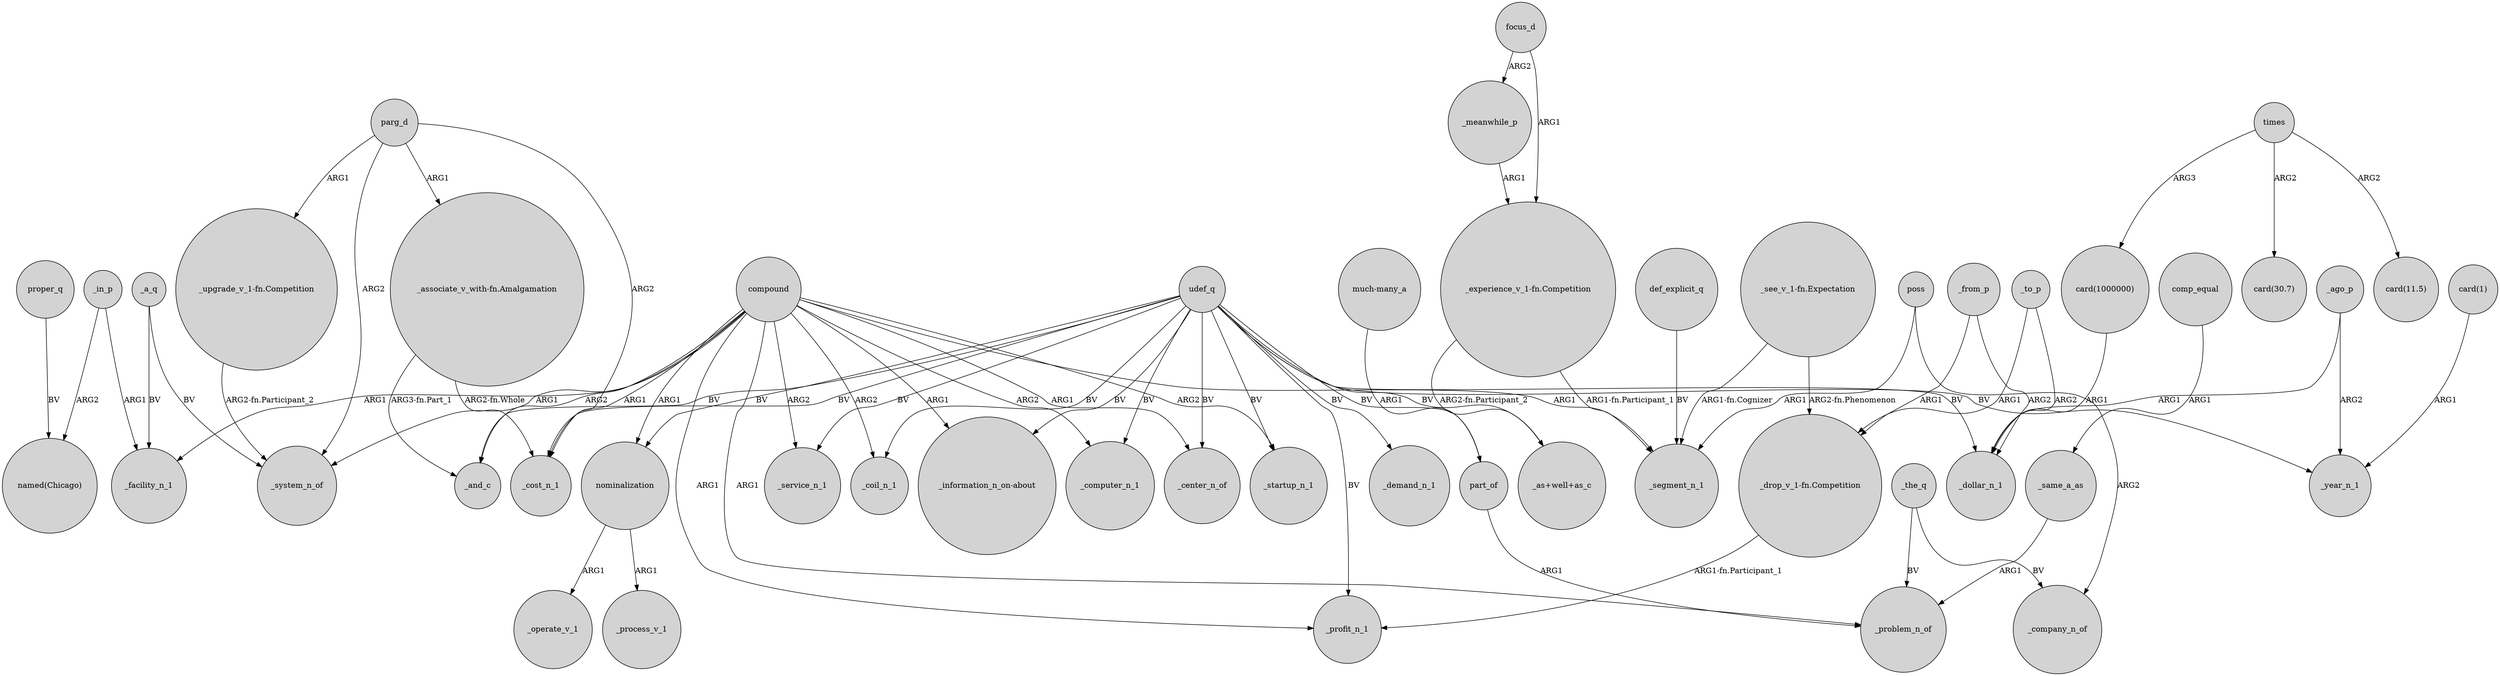 digraph {
	node [shape=circle style=filled]
	proper_q -> "named(Chicago)" [label=BV]
	parg_d -> "_upgrade_v_1-fn.Competition" [label=ARG1]
	compound -> _system_n_of [label=ARG1]
	_in_p -> "named(Chicago)" [label=ARG2]
	udef_q -> _service_n_1 [label=BV]
	_a_q -> _facility_n_1 [label=BV]
	_to_p -> "_drop_v_1-fn.Competition" [label=ARG1]
	_ago_p -> _dollar_n_1 [label=ARG1]
	compound -> _service_n_1 [label=ARG2]
	times -> "card(30.7)" [label=ARG2]
	udef_q -> part_of [label=BV]
	compound -> _coil_n_1 [label=ARG2]
	udef_q -> "_information_n_on-about" [label=BV]
	compound -> _center_n_of [label=ARG1]
	part_of -> _problem_n_of [label=ARG1]
	"card(1)" -> _year_n_1 [label=ARG1]
	compound -> _segment_n_1 [label=ARG1]
	_in_p -> _facility_n_1 [label=ARG1]
	udef_q -> nominalization [label=BV]
	nominalization -> _operate_v_1 [label=ARG1]
	compound -> _computer_n_1 [label=ARG2]
	times -> "card(1000000)" [label=ARG3]
	compound -> _problem_n_of [label=ARG1]
	udef_q -> _profit_n_1 [label=BV]
	parg_d -> _system_n_of [label=ARG2]
	_to_p -> _dollar_n_1 [label=ARG2]
	parg_d -> _cost_n_1 [label=ARG2]
	compound -> _facility_n_1 [label=ARG1]
	"_see_v_1-fn.Expectation" -> _segment_n_1 [label="ARG1-fn.Cognizer"]
	udef_q -> _and_c [label=BV]
	"_drop_v_1-fn.Competition" -> _profit_n_1 [label="ARG1-fn.Participant_1"]
	compound -> _and_c [label=ARG2]
	udef_q -> _coil_n_1 [label=BV]
	_the_q -> _problem_n_of [label=BV]
	compound -> nominalization [label=ARG1]
	_meanwhile_p -> "_experience_v_1-fn.Competition" [label=ARG1]
	poss -> _company_n_of [label=ARG2]
	focus_d -> "_experience_v_1-fn.Competition" [label=ARG1]
	times -> "card(11.5)" [label=ARG2]
	_a_q -> _system_n_of [label=BV]
	"_upgrade_v_1-fn.Competition" -> _system_n_of [label="ARG2-fn.Participant_2"]
	"much-many_a" -> part_of [label=ARG1]
	focus_d -> _meanwhile_p [label=ARG2]
	udef_q -> _computer_n_1 [label=BV]
	udef_q -> _demand_n_1 [label=BV]
	compound -> _profit_n_1 [label=ARG1]
	udef_q -> _dollar_n_1 [label=BV]
	udef_q -> _startup_n_1 [label=BV]
	def_explicit_q -> _segment_n_1 [label=BV]
	"card(1000000)" -> _dollar_n_1 [label=ARG1]
	parg_d -> "_associate_v_with-fn.Amalgamation" [label=ARG1]
	udef_q -> "_as+well+as_c" [label=BV]
	"_associate_v_with-fn.Amalgamation" -> _and_c [label="ARG3-fn.Part_1"]
	_ago_p -> _year_n_1 [label=ARG2]
	compound -> "_information_n_on-about" [label=ARG1]
	_from_p -> "_drop_v_1-fn.Competition" [label=ARG1]
	nominalization -> _process_v_1 [label=ARG1]
	udef_q -> _year_n_1 [label=BV]
	udef_q -> _center_n_of [label=BV]
	"_associate_v_with-fn.Amalgamation" -> _cost_n_1 [label="ARG2-fn.Whole"]
	compound -> _startup_n_1 [label=ARG2]
	compound -> _cost_n_1 [label=ARG1]
	"_experience_v_1-fn.Competition" -> _segment_n_1 [label="ARG1-fn.Participant_1"]
	comp_equal -> _same_a_as [label=ARG1]
	_the_q -> _company_n_of [label=BV]
	_same_a_as -> _problem_n_of [label=ARG1]
	poss -> _segment_n_1 [label=ARG1]
	_from_p -> _dollar_n_1 [label=ARG2]
	udef_q -> _cost_n_1 [label=BV]
	"_experience_v_1-fn.Competition" -> "_as+well+as_c" [label="ARG2-fn.Participant_2"]
	"_see_v_1-fn.Expectation" -> "_drop_v_1-fn.Competition" [label="ARG2-fn.Phenomenon"]
}
